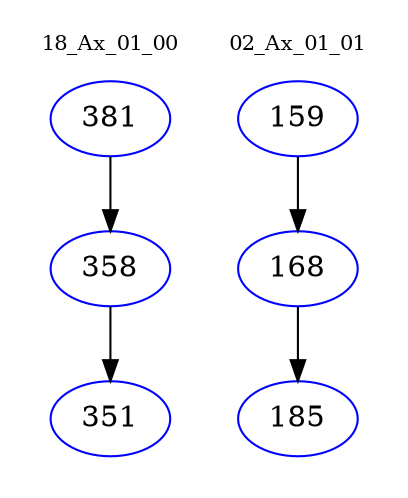 digraph{
subgraph cluster_0 {
color = white
label = "18_Ax_01_00";
fontsize=10;
T0_381 [label="381", color="blue"]
T0_381 -> T0_358 [color="black"]
T0_358 [label="358", color="blue"]
T0_358 -> T0_351 [color="black"]
T0_351 [label="351", color="blue"]
}
subgraph cluster_1 {
color = white
label = "02_Ax_01_01";
fontsize=10;
T1_159 [label="159", color="blue"]
T1_159 -> T1_168 [color="black"]
T1_168 [label="168", color="blue"]
T1_168 -> T1_185 [color="black"]
T1_185 [label="185", color="blue"]
}
}
